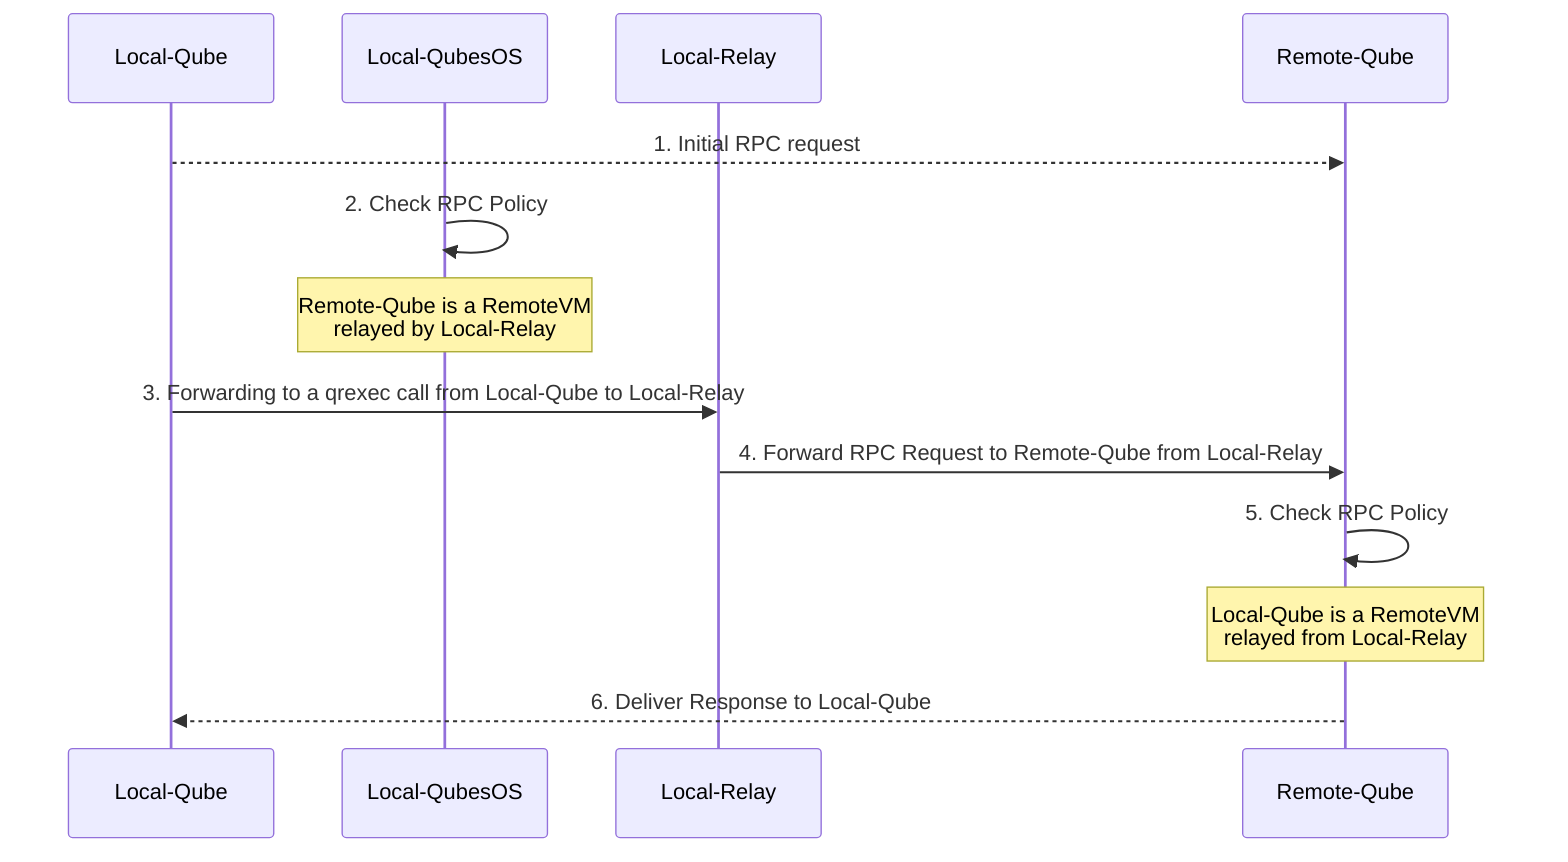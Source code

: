 sequenceDiagram
    participant LocalQube as Local-Qube
    participant LocalQubesOS as Local-QubesOS
    participant LocalRelay as Local-Relay
    participant RemoteQube as Remote-Qube

    LocalQube-->>RemoteQube: 1. Initial RPC request
    LocalQubesOS->>LocalQubesOS: 2. Check RPC Policy
    Note over LocalQubesOS: Remote-Qube is a RemoteVM<br>relayed by Local-Relay
    LocalQube->>LocalRelay: 3. Forwarding to a qrexec call from Local-Qube to Local-Relay
    LocalRelay->>RemoteQube: 4. Forward RPC Request to Remote-Qube from Local-Relay
    RemoteQube->>RemoteQube: 5. Check RPC Policy
    Note over RemoteQube: Local-Qube is a RemoteVM<br>relayed from Local-Relay
    RemoteQube-->>LocalQube: 6. Deliver Response to Local-Qube
